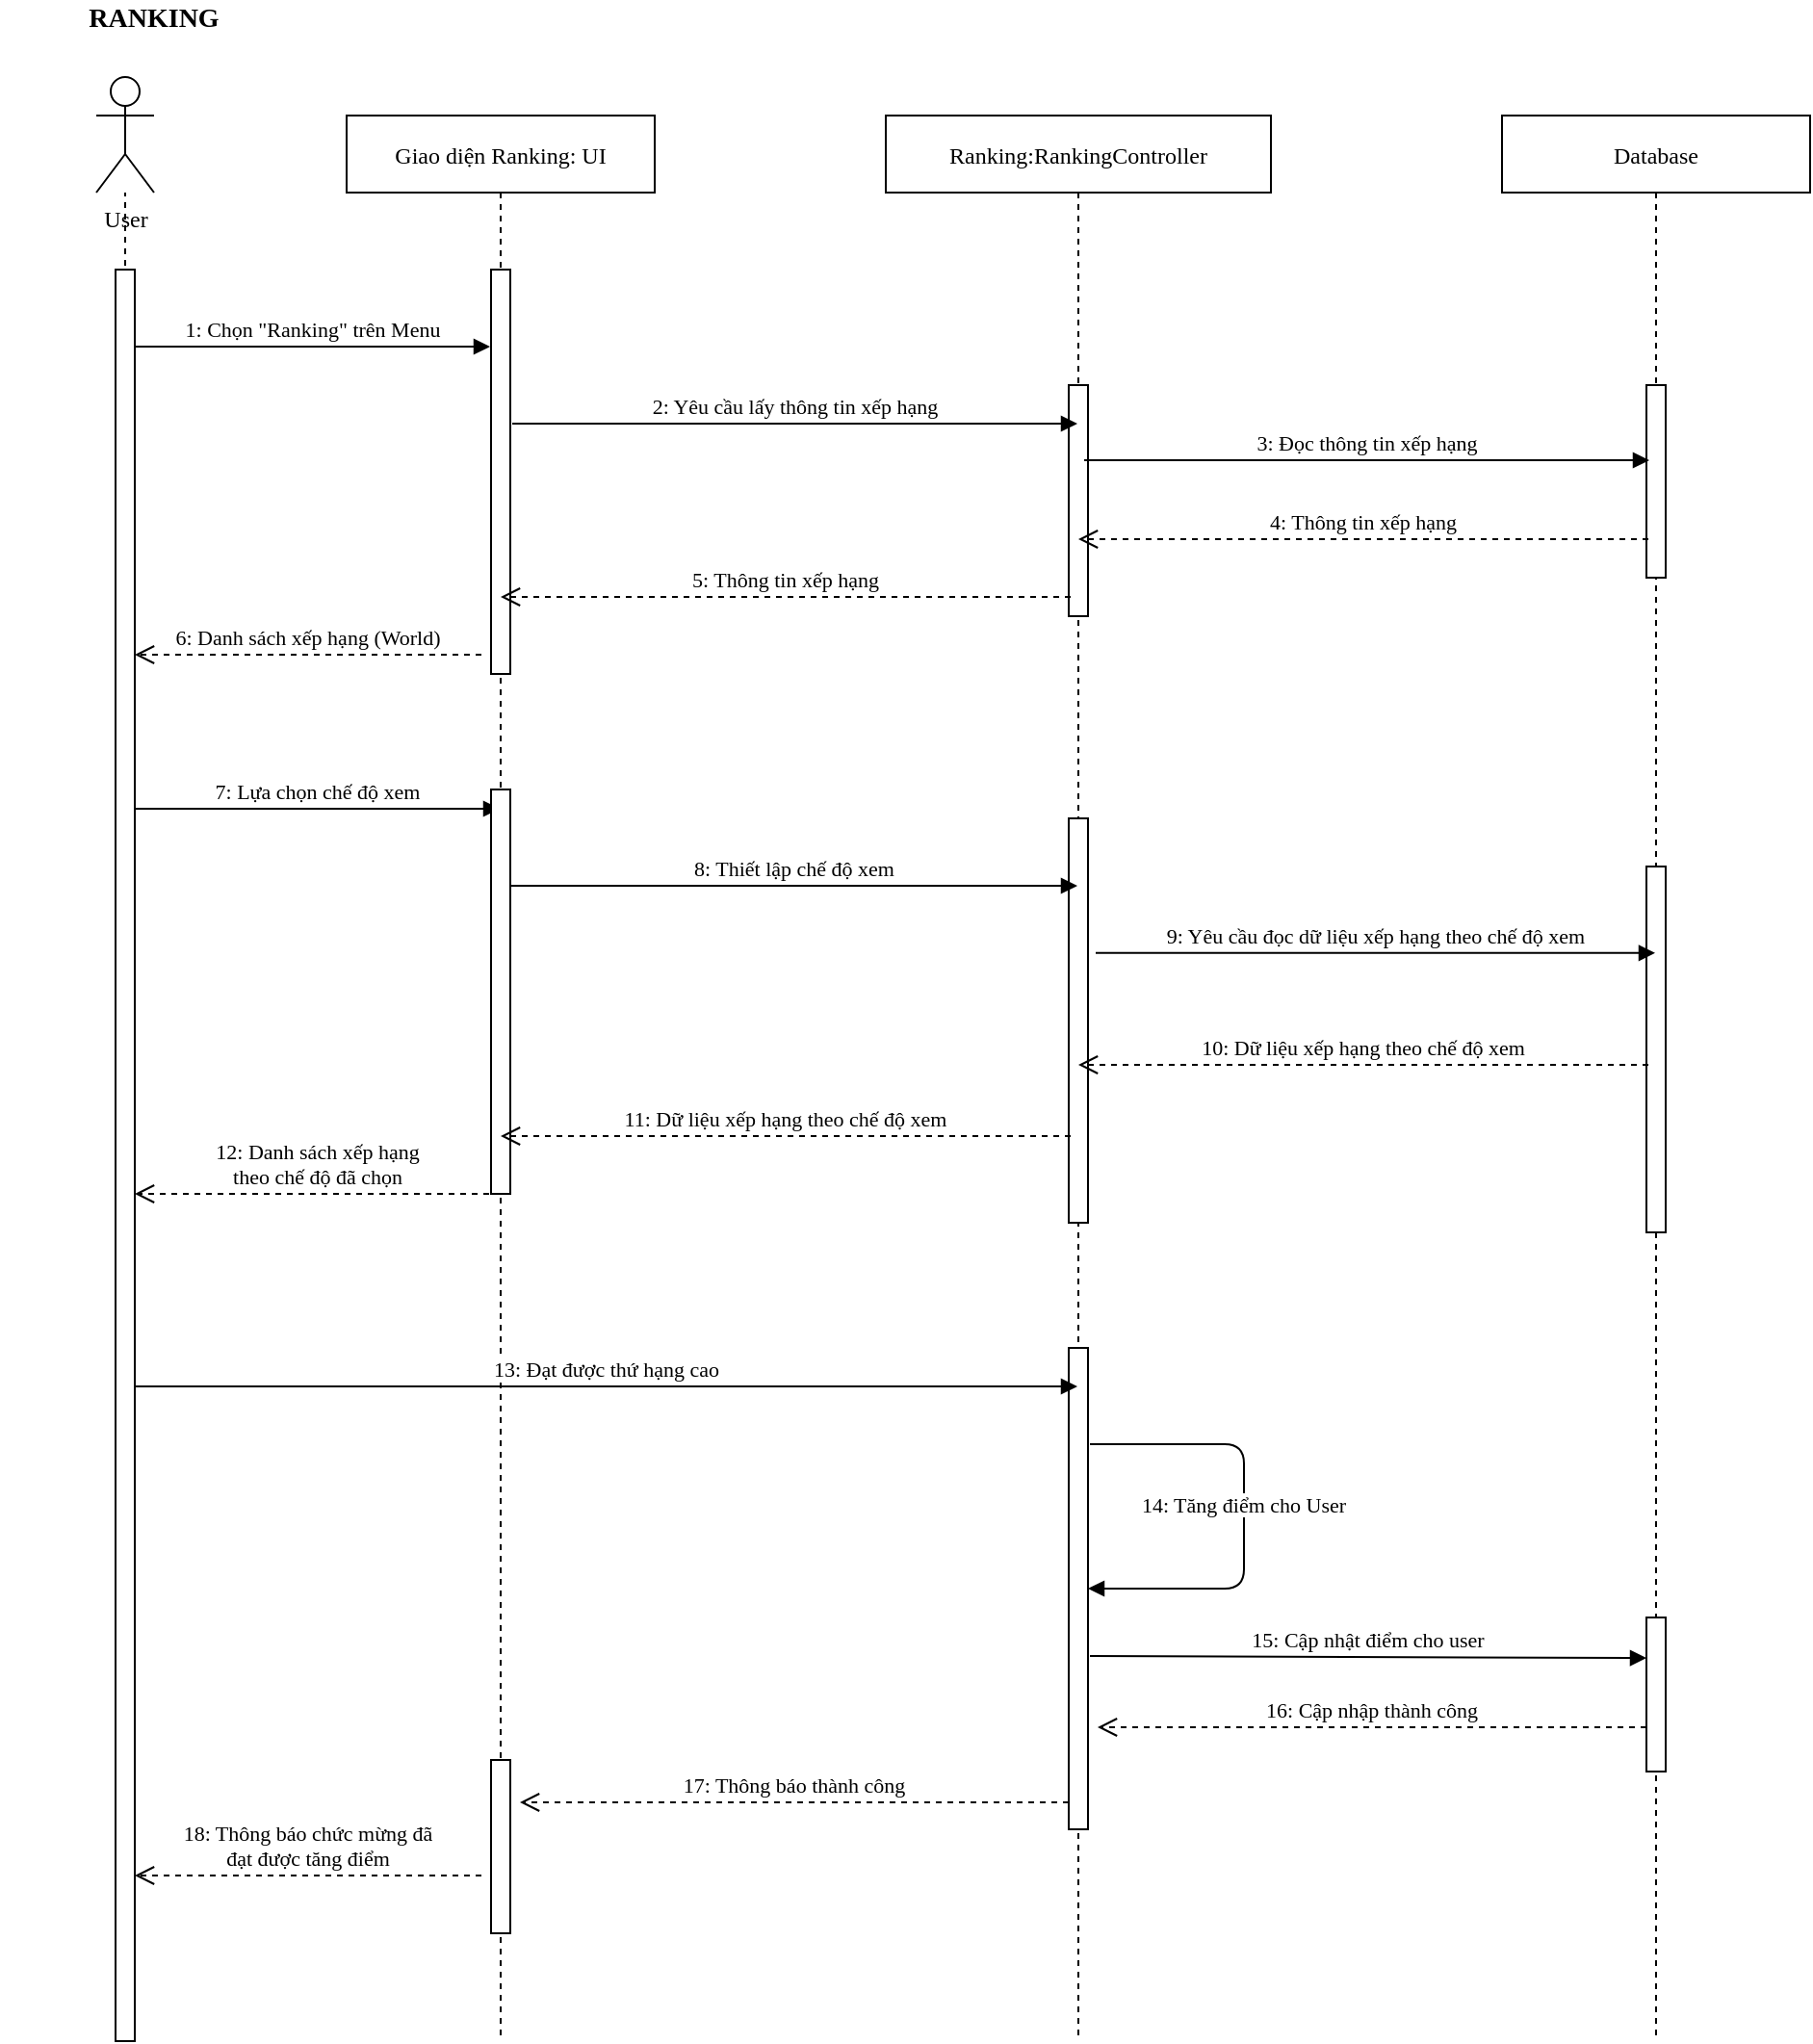 <mxfile version="13.10.2" type="device"><diagram id="-k7awQDXNcF3f5MWorns" name="Page-1"><mxGraphModel dx="1958" dy="460" grid="1" gridSize="10" guides="1" tooltips="1" connect="1" arrows="1" fold="1" page="1" pageScale="1" pageWidth="850" pageHeight="1100" math="0" shadow="0"><root><mxCell id="0"/><mxCell id="1" parent="0"/><mxCell id="9lWOa5D8oz1SqQQHX6gM-1" value="" style="endArrow=none;dashed=1;html=1;fontFamily=Verdana;" parent="1" target="9lWOa5D8oz1SqQQHX6gM-4" edge="1"><mxGeometry width="50" height="50" relative="1" as="geometry"><mxPoint x="5" y="800" as="sourcePoint"/><mxPoint x="450" y="240" as="targetPoint"/></mxGeometry></mxCell><mxCell id="9lWOa5D8oz1SqQQHX6gM-2" value="Giao diện Ranking: UI" style="shape=umlLifeline;perimeter=lifelinePerimeter;container=1;collapsible=0;recursiveResize=0;rounded=0;shadow=0;strokeWidth=1;fontFamily=Verdana;" parent="1" vertex="1"><mxGeometry x="120" y="80" width="160" height="1000" as="geometry"/></mxCell><mxCell id="9lWOa5D8oz1SqQQHX6gM-3" value="" style="points=[];perimeter=orthogonalPerimeter;rounded=0;shadow=0;strokeWidth=1;fontFamily=Verdana;" parent="9lWOa5D8oz1SqQQHX6gM-2" vertex="1"><mxGeometry x="75" y="80" width="10" height="210" as="geometry"/></mxCell><mxCell id="9lWOa5D8oz1SqQQHX6gM-53" value="" style="points=[];perimeter=orthogonalPerimeter;rounded=0;shadow=0;strokeWidth=1;fontFamily=Verdana;" parent="9lWOa5D8oz1SqQQHX6gM-2" vertex="1"><mxGeometry x="75" y="854" width="10" height="90" as="geometry"/></mxCell><mxCell id="9lWOa5D8oz1SqQQHX6gM-4" value="User" style="shape=umlActor;verticalLabelPosition=bottom;verticalAlign=top;html=1;outlineConnect=0;fontFamily=Verdana;" parent="1" vertex="1"><mxGeometry x="-10" y="60" width="30" height="60" as="geometry"/></mxCell><mxCell id="9lWOa5D8oz1SqQQHX6gM-5" value="" style="points=[];perimeter=orthogonalPerimeter;rounded=0;shadow=0;strokeWidth=1;fontFamily=Verdana;" parent="1" vertex="1"><mxGeometry y="160" width="10" height="920" as="geometry"/></mxCell><mxCell id="9lWOa5D8oz1SqQQHX6gM-9" value="1: Chọn &quot;Ranking&quot; trên Menu" style="verticalAlign=bottom;endArrow=block;shadow=0;strokeWidth=1;fontFamily=Verdana;exitX=1.1;exitY=0.117;exitDx=0;exitDy=0;exitPerimeter=0;" parent="1" edge="1"><mxGeometry relative="1" as="geometry"><mxPoint x="10" y="200" as="sourcePoint"/><mxPoint x="194.5" y="200" as="targetPoint"/></mxGeometry></mxCell><mxCell id="9lWOa5D8oz1SqQQHX6gM-13" value="&lt;font size=&quot;1&quot;&gt;&lt;b style=&quot;font-size: 14px&quot;&gt;RANKING&lt;/b&gt;&lt;/font&gt;" style="text;html=1;strokeColor=none;fillColor=none;align=center;verticalAlign=middle;whiteSpace=wrap;rounded=0;fontFamily=Verdana;" parent="1" vertex="1"><mxGeometry x="-60" y="20" width="160" height="20" as="geometry"/></mxCell><mxCell id="9lWOa5D8oz1SqQQHX6gM-14" value="Ranking:RankingController" style="shape=umlLifeline;perimeter=lifelinePerimeter;container=1;collapsible=0;recursiveResize=0;rounded=0;shadow=0;strokeWidth=1;fontFamily=Verdana;" parent="1" vertex="1"><mxGeometry x="400" y="80" width="200" height="1000" as="geometry"/></mxCell><mxCell id="9lWOa5D8oz1SqQQHX6gM-34" value="" style="points=[];perimeter=orthogonalPerimeter;rounded=0;shadow=0;strokeWidth=1;fontFamily=Verdana;" parent="9lWOa5D8oz1SqQQHX6gM-14" vertex="1"><mxGeometry x="95" y="140" width="10" height="120" as="geometry"/></mxCell><mxCell id="9lWOa5D8oz1SqQQHX6gM-41" value="" style="points=[];perimeter=orthogonalPerimeter;rounded=0;shadow=0;strokeWidth=1;fontFamily=Verdana;" parent="9lWOa5D8oz1SqQQHX6gM-14" vertex="1"><mxGeometry x="95" y="365" width="10" height="210" as="geometry"/></mxCell><mxCell id="9lWOa5D8oz1SqQQHX6gM-46" value="" style="points=[];perimeter=orthogonalPerimeter;rounded=0;shadow=0;strokeWidth=1;fontFamily=Verdana;" parent="9lWOa5D8oz1SqQQHX6gM-14" vertex="1"><mxGeometry x="95" y="640" width="10" height="250" as="geometry"/></mxCell><mxCell id="9lWOa5D8oz1SqQQHX6gM-15" value="Database" style="shape=umlLifeline;perimeter=lifelinePerimeter;container=1;collapsible=0;recursiveResize=0;rounded=0;shadow=0;strokeWidth=1;fontFamily=Verdana;" parent="1" vertex="1"><mxGeometry x="720" y="80" width="160" height="1000" as="geometry"/></mxCell><mxCell id="9lWOa5D8oz1SqQQHX6gM-16" value="" style="points=[];perimeter=orthogonalPerimeter;rounded=0;shadow=0;strokeWidth=1;fontFamily=Verdana;" parent="9lWOa5D8oz1SqQQHX6gM-15" vertex="1"><mxGeometry x="75" y="390" width="10" height="190" as="geometry"/></mxCell><mxCell id="9lWOa5D8oz1SqQQHX6gM-17" value="" style="points=[];perimeter=orthogonalPerimeter;rounded=0;shadow=0;strokeWidth=1;fontFamily=Verdana;" parent="9lWOa5D8oz1SqQQHX6gM-15" vertex="1"><mxGeometry x="75" y="780" width="10" height="80" as="geometry"/></mxCell><mxCell id="9lWOa5D8oz1SqQQHX6gM-35" value="" style="points=[];perimeter=orthogonalPerimeter;rounded=0;shadow=0;strokeWidth=1;fontFamily=Verdana;" parent="9lWOa5D8oz1SqQQHX6gM-15" vertex="1"><mxGeometry x="75" y="140" width="10" height="100" as="geometry"/></mxCell><mxCell id="9lWOa5D8oz1SqQQHX6gM-20" value="2: Yêu cầu lấy thông tin xếp hạng" style="verticalAlign=bottom;endArrow=block;shadow=0;strokeWidth=1;fontFamily=Verdana;" parent="1" target="9lWOa5D8oz1SqQQHX6gM-14" edge="1"><mxGeometry relative="1" as="geometry"><mxPoint x="206" y="240" as="sourcePoint"/><mxPoint x="475.5" y="240" as="targetPoint"/></mxGeometry></mxCell><mxCell id="9lWOa5D8oz1SqQQHX6gM-22" value="7: Lựa chọn chế độ xem" style="verticalAlign=bottom;endArrow=block;shadow=0;strokeWidth=1;fontFamily=Verdana;exitX=1.1;exitY=0.117;exitDx=0;exitDy=0;exitPerimeter=0;" parent="1" target="9lWOa5D8oz1SqQQHX6gM-2" edge="1"><mxGeometry relative="1" as="geometry"><mxPoint x="10" y="440" as="sourcePoint"/><mxPoint x="180" y="440" as="targetPoint"/></mxGeometry></mxCell><mxCell id="9lWOa5D8oz1SqQQHX6gM-24" value="9: Yêu cầu đọc dữ liệu xếp hạng theo chế độ xem" style="verticalAlign=bottom;endArrow=block;shadow=0;strokeWidth=1;fontFamily=Verdana;exitX=1.4;exitY=0.333;exitDx=0;exitDy=0;exitPerimeter=0;" parent="1" source="9lWOa5D8oz1SqQQHX6gM-41" target="9lWOa5D8oz1SqQQHX6gM-15" edge="1"><mxGeometry relative="1" as="geometry"><mxPoint x="490" y="640" as="sourcePoint"/><mxPoint x="959.5" y="640" as="targetPoint"/></mxGeometry></mxCell><mxCell id="9lWOa5D8oz1SqQQHX6gM-36" value="3: Đọc thông tin xếp hạng" style="verticalAlign=bottom;endArrow=block;shadow=0;strokeWidth=1;fontFamily=Verdana;" parent="1" edge="1"><mxGeometry relative="1" as="geometry"><mxPoint x="503" y="259" as="sourcePoint"/><mxPoint x="796.5" y="259" as="targetPoint"/></mxGeometry></mxCell><mxCell id="9lWOa5D8oz1SqQQHX6gM-37" value="4: Thông tin xếp hạng" style="verticalAlign=bottom;endArrow=open;dashed=1;endSize=8;shadow=0;strokeWidth=1;fontFamily=Verdana;" parent="1" edge="1"><mxGeometry relative="1" as="geometry"><mxPoint x="500" y="300" as="targetPoint"/><mxPoint x="796" y="300" as="sourcePoint"/></mxGeometry></mxCell><mxCell id="9lWOa5D8oz1SqQQHX6gM-38" value="5: Thông tin xếp hạng" style="verticalAlign=bottom;endArrow=open;dashed=1;endSize=8;shadow=0;strokeWidth=1;fontFamily=Verdana;" parent="1" edge="1"><mxGeometry relative="1" as="geometry"><mxPoint x="200" y="330" as="targetPoint"/><mxPoint x="496" y="330" as="sourcePoint"/></mxGeometry></mxCell><mxCell id="9lWOa5D8oz1SqQQHX6gM-39" value="6: Danh sách xếp hạng (World)" style="verticalAlign=bottom;endArrow=open;dashed=1;endSize=8;shadow=0;strokeWidth=1;fontFamily=Verdana;" parent="1" edge="1"><mxGeometry relative="1" as="geometry"><mxPoint x="10" y="360" as="targetPoint"/><mxPoint x="190" y="360" as="sourcePoint"/></mxGeometry></mxCell><mxCell id="9lWOa5D8oz1SqQQHX6gM-40" value="" style="points=[];perimeter=orthogonalPerimeter;rounded=0;shadow=0;strokeWidth=1;fontFamily=Verdana;" parent="1" vertex="1"><mxGeometry x="195" y="430" width="10" height="210" as="geometry"/></mxCell><mxCell id="9lWOa5D8oz1SqQQHX6gM-42" value="8: Thiết lập chế độ xem" style="verticalAlign=bottom;endArrow=block;shadow=0;strokeWidth=1;fontFamily=Verdana;exitX=1.1;exitY=0.117;exitDx=0;exitDy=0;exitPerimeter=0;" parent="1" target="9lWOa5D8oz1SqQQHX6gM-14" edge="1"><mxGeometry relative="1" as="geometry"><mxPoint x="205" y="480" as="sourcePoint"/><mxPoint x="394.5" y="480" as="targetPoint"/></mxGeometry></mxCell><mxCell id="9lWOa5D8oz1SqQQHX6gM-43" value="10: Dữ liệu xếp hạng theo chế độ xem" style="verticalAlign=bottom;endArrow=open;dashed=1;endSize=8;shadow=0;strokeWidth=1;fontFamily=Verdana;" parent="1" edge="1"><mxGeometry relative="1" as="geometry"><mxPoint x="500" y="573" as="targetPoint"/><mxPoint x="796" y="573" as="sourcePoint"/></mxGeometry></mxCell><mxCell id="9lWOa5D8oz1SqQQHX6gM-44" value="11: Dữ liệu xếp hạng theo chế độ xem" style="verticalAlign=bottom;endArrow=open;dashed=1;endSize=8;shadow=0;strokeWidth=1;fontFamily=Verdana;" parent="1" edge="1"><mxGeometry relative="1" as="geometry"><mxPoint x="200" y="610" as="targetPoint"/><mxPoint x="496" y="610" as="sourcePoint"/></mxGeometry></mxCell><mxCell id="9lWOa5D8oz1SqQQHX6gM-45" value="12: Danh sách xếp hạng&#10;theo chế độ đã chọn" style="verticalAlign=bottom;endArrow=open;dashed=1;endSize=8;shadow=0;strokeWidth=1;fontFamily=Verdana;" parent="1" edge="1"><mxGeometry relative="1" as="geometry"><mxPoint x="10" y="640" as="targetPoint"/><mxPoint x="200" y="640" as="sourcePoint"/></mxGeometry></mxCell><mxCell id="9lWOa5D8oz1SqQQHX6gM-47" value="13: Đạt được thứ hạng cao" style="verticalAlign=bottom;endArrow=block;shadow=0;strokeWidth=1;fontFamily=Verdana;exitX=1.4;exitY=0.333;exitDx=0;exitDy=0;exitPerimeter=0;" parent="1" target="9lWOa5D8oz1SqQQHX6gM-14" edge="1"><mxGeometry relative="1" as="geometry"><mxPoint x="10" y="740" as="sourcePoint"/><mxPoint x="300.5" y="740" as="targetPoint"/></mxGeometry></mxCell><mxCell id="9lWOa5D8oz1SqQQHX6gM-48" value="14: Tăng điểm cho User" style="verticalAlign=bottom;endArrow=block;shadow=0;strokeWidth=1;fontFamily=Verdana;exitX=1.4;exitY=0.333;exitDx=0;exitDy=0;exitPerimeter=0;" parent="1" target="9lWOa5D8oz1SqQQHX6gM-46" edge="1"><mxGeometry x="0.021" relative="1" as="geometry"><mxPoint x="506" y="770" as="sourcePoint"/><mxPoint x="666" y="820" as="targetPoint"/><Array as="points"><mxPoint x="586" y="770"/><mxPoint x="586" y="845"/></Array><mxPoint as="offset"/></mxGeometry></mxCell><mxCell id="9lWOa5D8oz1SqQQHX6gM-49" value="15: Cập nhật điểm cho user" style="verticalAlign=bottom;endArrow=block;shadow=0;strokeWidth=1;fontFamily=Verdana;exitX=1.4;exitY=0.333;exitDx=0;exitDy=0;exitPerimeter=0;entryX=0;entryY=0.263;entryDx=0;entryDy=0;entryPerimeter=0;" parent="1" target="9lWOa5D8oz1SqQQHX6gM-17" edge="1"><mxGeometry relative="1" as="geometry"><mxPoint x="506" y="880" as="sourcePoint"/><mxPoint x="995.5" y="880" as="targetPoint"/></mxGeometry></mxCell><mxCell id="9lWOa5D8oz1SqQQHX6gM-50" value="16: Cập nhập thành công" style="verticalAlign=bottom;endArrow=open;dashed=1;endSize=8;shadow=0;strokeWidth=1;fontFamily=Verdana;" parent="1" edge="1"><mxGeometry relative="1" as="geometry"><mxPoint x="510" y="917" as="targetPoint"/><mxPoint x="795" y="917" as="sourcePoint"/></mxGeometry></mxCell><mxCell id="9lWOa5D8oz1SqQQHX6gM-52" value="17: Thông báo thành công" style="verticalAlign=bottom;endArrow=open;dashed=1;endSize=8;shadow=0;strokeWidth=1;fontFamily=Verdana;" parent="1" edge="1"><mxGeometry relative="1" as="geometry"><mxPoint x="210" y="956" as="targetPoint"/><mxPoint x="495" y="956" as="sourcePoint"/></mxGeometry></mxCell><mxCell id="9lWOa5D8oz1SqQQHX6gM-54" value="18: Thông báo chức mừng đã&#10;đạt được tăng điểm" style="verticalAlign=bottom;endArrow=open;dashed=1;endSize=8;shadow=0;strokeWidth=1;fontFamily=Verdana;" parent="1" edge="1"><mxGeometry relative="1" as="geometry"><mxPoint x="10" y="994" as="targetPoint"/><mxPoint x="190" y="994" as="sourcePoint"/></mxGeometry></mxCell></root></mxGraphModel></diagram></mxfile>
